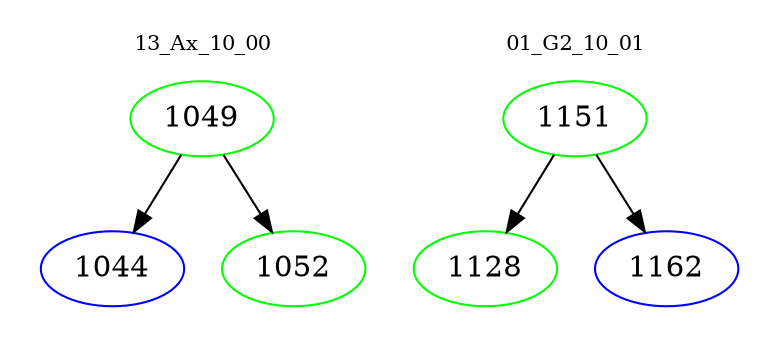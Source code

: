 digraph{
subgraph cluster_0 {
color = white
label = "13_Ax_10_00";
fontsize=10;
T0_1049 [label="1049", color="green"]
T0_1049 -> T0_1044 [color="black"]
T0_1044 [label="1044", color="blue"]
T0_1049 -> T0_1052 [color="black"]
T0_1052 [label="1052", color="green"]
}
subgraph cluster_1 {
color = white
label = "01_G2_10_01";
fontsize=10;
T1_1151 [label="1151", color="green"]
T1_1151 -> T1_1128 [color="black"]
T1_1128 [label="1128", color="green"]
T1_1151 -> T1_1162 [color="black"]
T1_1162 [label="1162", color="blue"]
}
}
